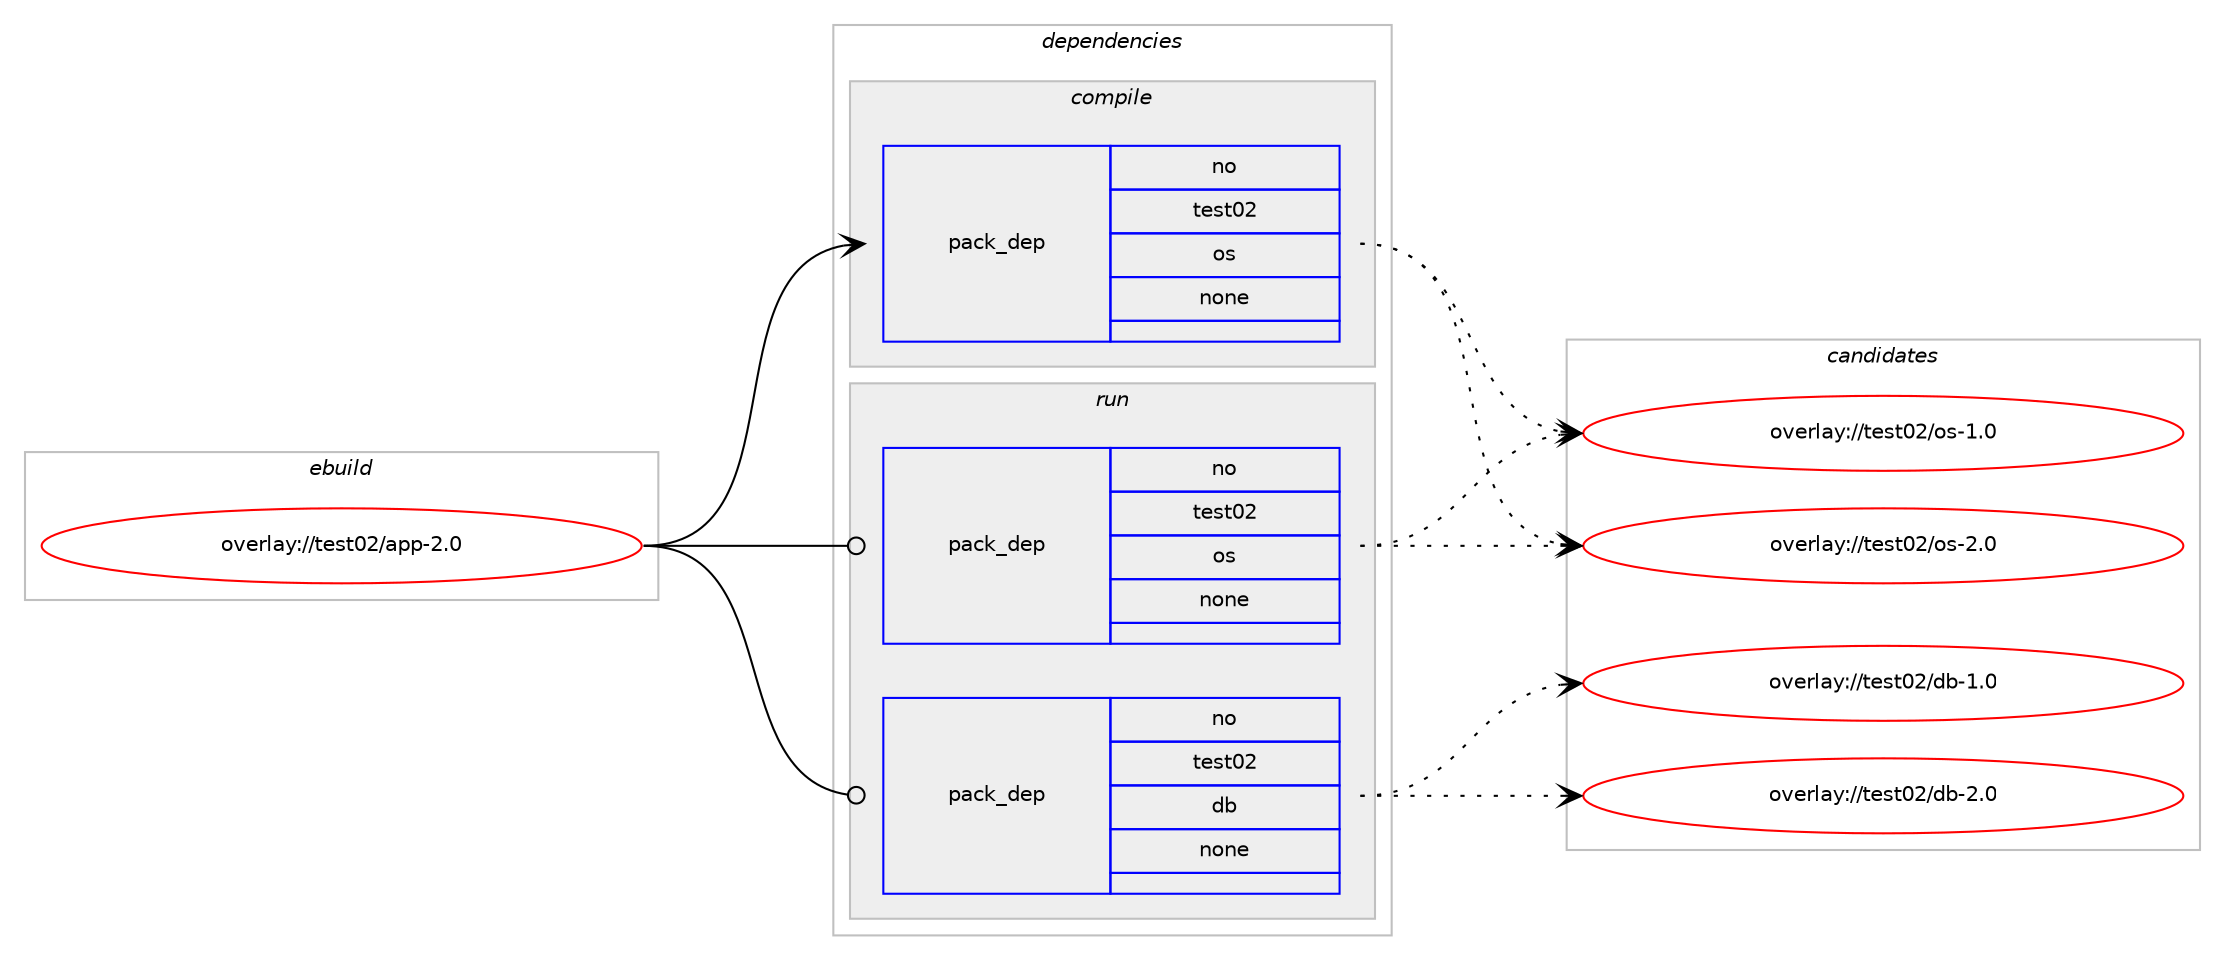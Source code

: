 digraph prolog {

# *************
# Graph options
# *************

newrank=true;
concentrate=true;
compound=true;
graph [rankdir=LR,fontname=Helvetica,fontsize=10,ranksep=1.5];#, ranksep=2.5, nodesep=0.2];
edge  [arrowhead=vee];
node  [fontname=Helvetica,fontsize=10];

# **********
# The ebuild
# **********

subgraph cluster_leftcol {
color=gray;
rank=same;
label=<<i>ebuild</i>>;
id [label="overlay://test02/app-2.0", color=red, width=4, href="../test02/app-2.0.svg"];
}

# ****************
# The dependencies
# ****************

subgraph cluster_midcol {
color=gray;
label=<<i>dependencies</i>>;
subgraph cluster_compile {
fillcolor="#eeeeee";
style=filled;
label=<<i>compile</i>>;
subgraph pack13 {
dependency13 [label=<<TABLE BORDER="0" CELLBORDER="1" CELLSPACING="0" CELLPADDING="4" WIDTH="220"><TR><TD ROWSPAN="6" CELLPADDING="30">pack_dep</TD></TR><TR><TD WIDTH="110">no</TD></TR><TR><TD>test02</TD></TR><TR><TD>os</TD></TR><TR><TD>none</TD></TR><TR><TD></TD></TR></TABLE>>, shape=none, color=blue];
}
id:e -> dependency13:w [weight=20,style="solid",arrowhead="vee"];
}
subgraph cluster_compileandrun {
fillcolor="#eeeeee";
style=filled;
label=<<i>compile and run</i>>;
}
subgraph cluster_run {
fillcolor="#eeeeee";
style=filled;
label=<<i>run</i>>;
subgraph pack14 {
dependency14 [label=<<TABLE BORDER="0" CELLBORDER="1" CELLSPACING="0" CELLPADDING="4" WIDTH="220"><TR><TD ROWSPAN="6" CELLPADDING="30">pack_dep</TD></TR><TR><TD WIDTH="110">no</TD></TR><TR><TD>test02</TD></TR><TR><TD>db</TD></TR><TR><TD>none</TD></TR><TR><TD></TD></TR></TABLE>>, shape=none, color=blue];
}
id:e -> dependency14:w [weight=20,style="solid",arrowhead="odot"];
subgraph pack15 {
dependency15 [label=<<TABLE BORDER="0" CELLBORDER="1" CELLSPACING="0" CELLPADDING="4" WIDTH="220"><TR><TD ROWSPAN="6" CELLPADDING="30">pack_dep</TD></TR><TR><TD WIDTH="110">no</TD></TR><TR><TD>test02</TD></TR><TR><TD>os</TD></TR><TR><TD>none</TD></TR><TR><TD></TD></TR></TABLE>>, shape=none, color=blue];
}
id:e -> dependency15:w [weight=20,style="solid",arrowhead="odot"];
}
}

# **************
# The candidates
# **************

subgraph cluster_choices {
rank=same;
color=gray;
label=<<i>candidates</i>>;

subgraph choice13 {
color=black;
nodesep=1;
choiceoverlay11610111511648504711111545494648 [label="overlay://test02/os-1.0", color=red, width=4,href="../test02/os-1.0.svg"];
choiceoverlay11610111511648504711111545504648 [label="overlay://test02/os-2.0", color=red, width=4,href="../test02/os-2.0.svg"];
dependency13:e -> choiceoverlay11610111511648504711111545494648:w [style=dotted,weight="100"];
dependency13:e -> choiceoverlay11610111511648504711111545504648:w [style=dotted,weight="100"];
}
subgraph choice14 {
color=black;
nodesep=1;
choiceoverlay1161011151164850471009845494648 [label="overlay://test02/db-1.0", color=red, width=4,href="../test02/db-1.0.svg"];
choiceoverlay1161011151164850471009845504648 [label="overlay://test02/db-2.0", color=red, width=4,href="../test02/db-2.0.svg"];
dependency14:e -> choiceoverlay1161011151164850471009845494648:w [style=dotted,weight="100"];
dependency14:e -> choiceoverlay1161011151164850471009845504648:w [style=dotted,weight="100"];
}
subgraph choice15 {
color=black;
nodesep=1;
choiceoverlay11610111511648504711111545494648 [label="overlay://test02/os-1.0", color=red, width=4,href="../test02/os-1.0.svg"];
choiceoverlay11610111511648504711111545504648 [label="overlay://test02/os-2.0", color=red, width=4,href="../test02/os-2.0.svg"];
dependency15:e -> choiceoverlay11610111511648504711111545494648:w [style=dotted,weight="100"];
dependency15:e -> choiceoverlay11610111511648504711111545504648:w [style=dotted,weight="100"];
}
}

}
